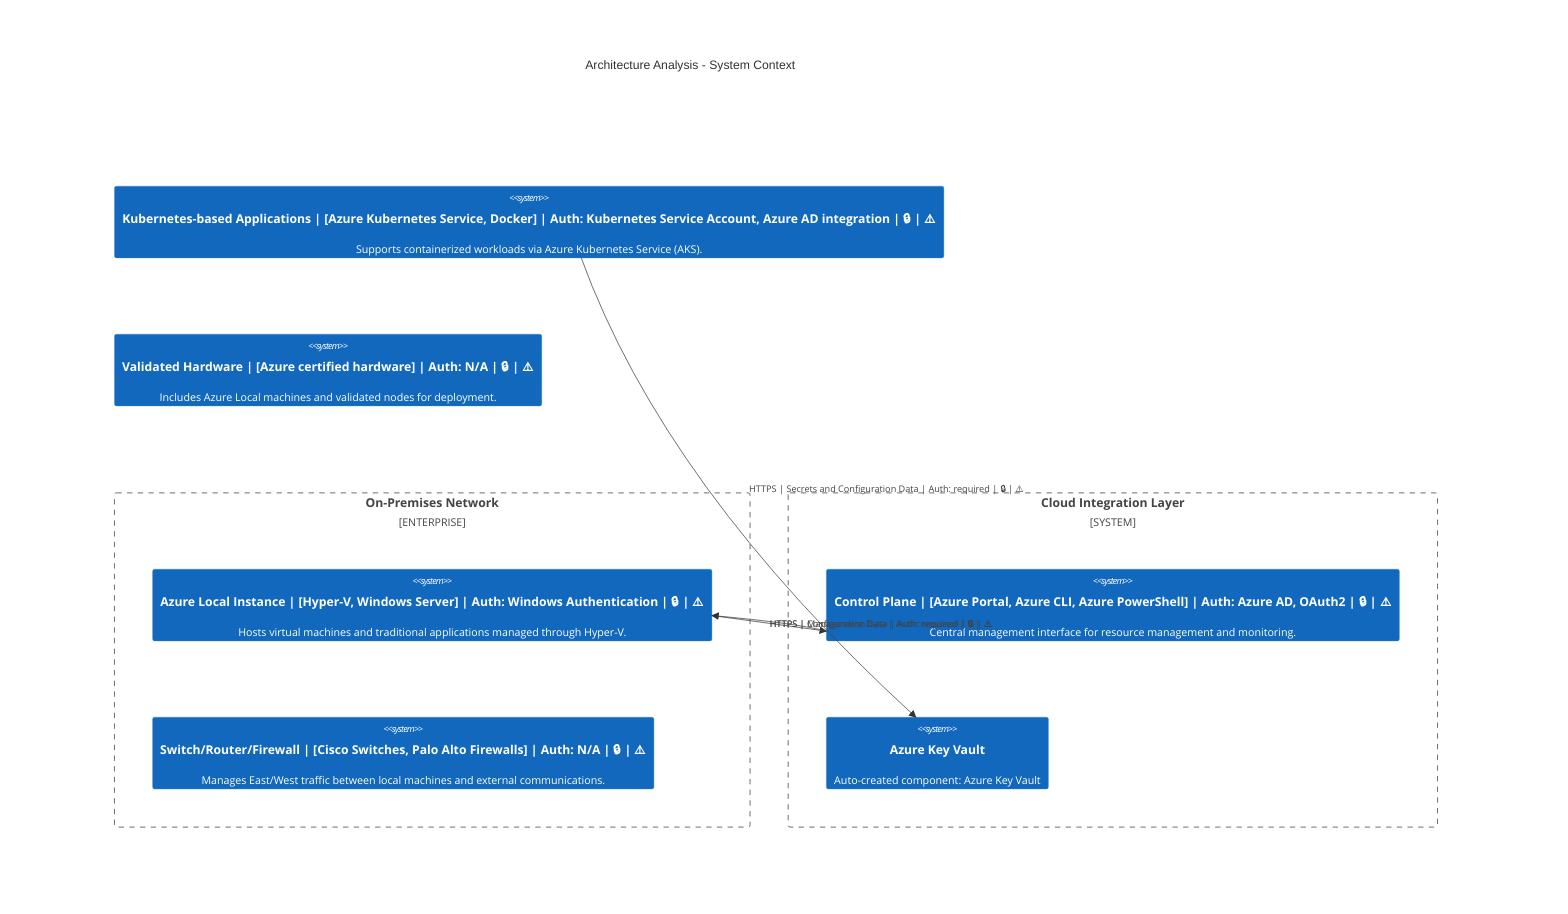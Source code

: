 C4Context
    title Architecture Analysis - System Context
    Enterprise_Boundary(tb_On_Premises_Network, "On-Premises Network") {
        System(Azure_Local_Instance, "Azure Local Instance | [Hyper-V, Windows Server] | Auth: Windows Authentication | 🔒 | ⚠️", "Hosts virtual machines and traditional applications managed through Hyper-V.")
        System(Switch_Router_Firewall, "Switch/Router/Firewall | [Cisco Switches, Palo Alto Firewalls] | Auth: N/A | 🔒 | ⚠️", "Manages East/West traffic between local machines and external communications.")
    }
    System_Boundary(tb_Cloud_Integration_Layer, "Cloud Integration Layer") {
        System(Control_Plane, "Control Plane | [Azure Portal, Azure CLI, Azure PowerShell] | Auth: Azure AD, OAuth2 | 🔒 | ⚠️", "Central management interface for resource management and monitoring.")
        System(Azure_Key_Vault, "Azure Key Vault", "Auto-created component: Azure Key Vault")
    }
    System(Kubernetes_based_Applications, "Kubernetes-based Applications | [Azure Kubernetes Service, Docker] | Auth: Kubernetes Service Account, Azure AD integration | 🔒 | ⚠️", "Supports containerized workloads via Azure Kubernetes Service (AKS).")
    System(Validated_Hardware, "Validated Hardware | [Azure certified hardware] | Auth: N/A | 🔒 | ⚠️", "Includes Azure Local machines and validated nodes for deployment.")

    Rel(Azure_Local_Instance, Control_Plane, "HTTPS | Management Data | Auth: required | 🔒 | ⚠️")
    Rel(Kubernetes_based_Applications, Azure_Key_Vault, "HTTPS | Secrets and Configuration Data | Auth: required | 🔒 | ⚠️")
    Rel(Control_Plane, Azure_Local_Instance, "HTTPS | Configuration Data | Auth: required | 🔒 | ⚠️")